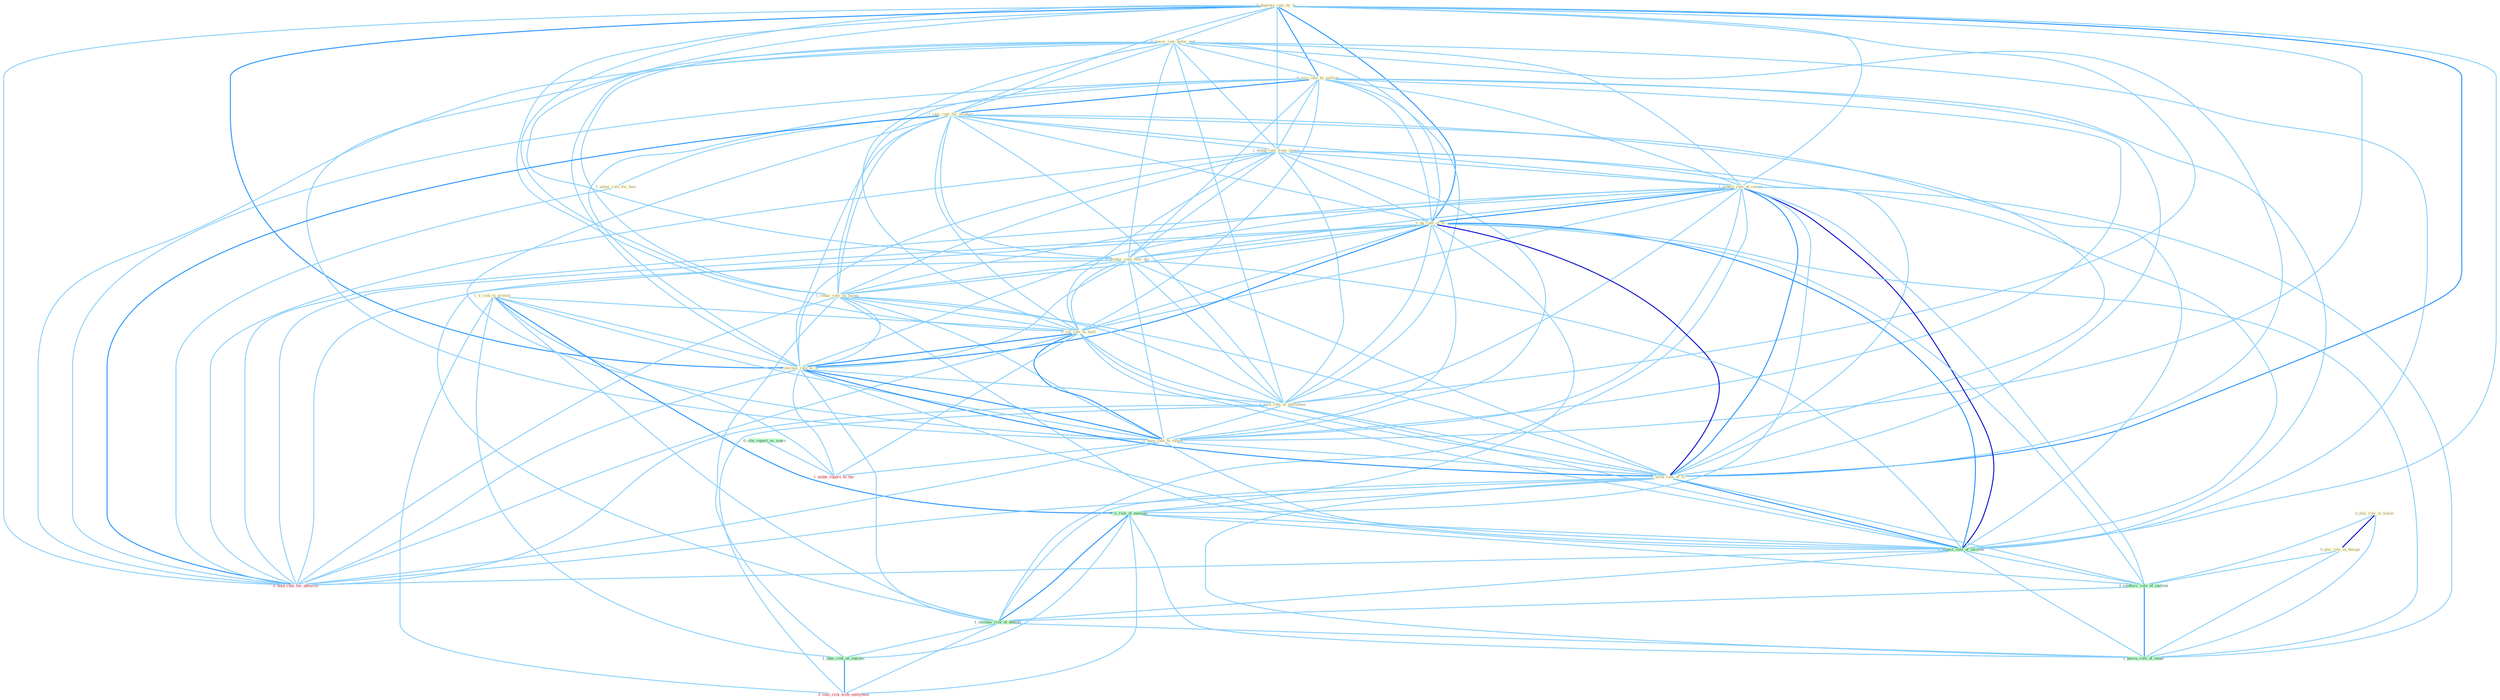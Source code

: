 Graph G{ 
    node
    [shape=polygon,style=filled,width=.5,height=.06,color="#BDFCC9",fixedsize=true,fontsize=4,
    fontcolor="#2f4f4f"];
    {node
    [color="#ffffe0", fontcolor="#8b7d6b"] "0_depress_rate_by_% " "0_lower_rate_befor_end " "0_plai_role_in_financ " "0_rais_rate_by_million " "1_rais_rate_for_product " "1_found_rate_from_invest " "1_expect_rate_of_return " "1_'s_risk_to_protest " "1_ha_rate_of_% " "0_plai_role_in_design " "0_produc_rate_over_dai " "1_reduc_rate_on_incom " "0_cut_rate_to_hold " "0_increas_rate_to_% " "1_turn_rate_at_entitynam " "0_have_rate_to_extent " "1_term_rate_of_% " "1_usher_rule_for_busi "}
{node [color="#fff0f5", fontcolor="#b22222"] "1_make_report_to_the " "0_take_risk_with_entitynam " "0_hold_rate_for_advertis "}
edge [color="#B0E2FF"];

	"0_depress_rate_by_% " -- "0_lower_rate_befor_end " [w="1", color="#87cefa" ];
	"0_depress_rate_by_% " -- "0_rais_rate_by_million " [w="2", color="#1e90ff" , len=0.8];
	"0_depress_rate_by_% " -- "1_rais_rate_for_product " [w="1", color="#87cefa" ];
	"0_depress_rate_by_% " -- "1_found_rate_from_invest " [w="1", color="#87cefa" ];
	"0_depress_rate_by_% " -- "1_expect_rate_of_return " [w="1", color="#87cefa" ];
	"0_depress_rate_by_% " -- "1_ha_rate_of_% " [w="2", color="#1e90ff" , len=0.8];
	"0_depress_rate_by_% " -- "0_produc_rate_over_dai " [w="1", color="#87cefa" ];
	"0_depress_rate_by_% " -- "1_reduc_rate_on_incom " [w="1", color="#87cefa" ];
	"0_depress_rate_by_% " -- "0_cut_rate_to_hold " [w="1", color="#87cefa" ];
	"0_depress_rate_by_% " -- "0_increas_rate_to_% " [w="2", color="#1e90ff" , len=0.8];
	"0_depress_rate_by_% " -- "1_turn_rate_at_entitynam " [w="1", color="#87cefa" ];
	"0_depress_rate_by_% " -- "0_have_rate_to_extent " [w="1", color="#87cefa" ];
	"0_depress_rate_by_% " -- "1_term_rate_of_% " [w="2", color="#1e90ff" , len=0.8];
	"0_depress_rate_by_% " -- "1_expect_rate_of_increas " [w="1", color="#87cefa" ];
	"0_depress_rate_by_% " -- "0_hold_rate_for_advertis " [w="1", color="#87cefa" ];
	"0_lower_rate_befor_end " -- "0_rais_rate_by_million " [w="1", color="#87cefa" ];
	"0_lower_rate_befor_end " -- "1_rais_rate_for_product " [w="1", color="#87cefa" ];
	"0_lower_rate_befor_end " -- "1_found_rate_from_invest " [w="1", color="#87cefa" ];
	"0_lower_rate_befor_end " -- "1_expect_rate_of_return " [w="1", color="#87cefa" ];
	"0_lower_rate_befor_end " -- "1_ha_rate_of_% " [w="1", color="#87cefa" ];
	"0_lower_rate_befor_end " -- "0_produc_rate_over_dai " [w="1", color="#87cefa" ];
	"0_lower_rate_befor_end " -- "1_reduc_rate_on_incom " [w="1", color="#87cefa" ];
	"0_lower_rate_befor_end " -- "0_cut_rate_to_hold " [w="1", color="#87cefa" ];
	"0_lower_rate_befor_end " -- "0_increas_rate_to_% " [w="1", color="#87cefa" ];
	"0_lower_rate_befor_end " -- "1_turn_rate_at_entitynam " [w="1", color="#87cefa" ];
	"0_lower_rate_befor_end " -- "0_have_rate_to_extent " [w="1", color="#87cefa" ];
	"0_lower_rate_befor_end " -- "1_term_rate_of_% " [w="1", color="#87cefa" ];
	"0_lower_rate_befor_end " -- "1_expect_rate_of_increas " [w="1", color="#87cefa" ];
	"0_lower_rate_befor_end " -- "0_hold_rate_for_advertis " [w="1", color="#87cefa" ];
	"0_plai_role_in_financ " -- "0_plai_role_in_design " [w="3", color="#0000cd" , len=0.6];
	"0_plai_role_in_financ " -- "1_reinforc_role_of_institut " [w="1", color="#87cefa" ];
	"0_plai_role_in_financ " -- "1_pursu_role_of_senat " [w="1", color="#87cefa" ];
	"0_rais_rate_by_million " -- "1_rais_rate_for_product " [w="2", color="#1e90ff" , len=0.8];
	"0_rais_rate_by_million " -- "1_found_rate_from_invest " [w="1", color="#87cefa" ];
	"0_rais_rate_by_million " -- "1_expect_rate_of_return " [w="1", color="#87cefa" ];
	"0_rais_rate_by_million " -- "1_ha_rate_of_% " [w="1", color="#87cefa" ];
	"0_rais_rate_by_million " -- "0_produc_rate_over_dai " [w="1", color="#87cefa" ];
	"0_rais_rate_by_million " -- "1_reduc_rate_on_incom " [w="1", color="#87cefa" ];
	"0_rais_rate_by_million " -- "0_cut_rate_to_hold " [w="1", color="#87cefa" ];
	"0_rais_rate_by_million " -- "0_increas_rate_to_% " [w="1", color="#87cefa" ];
	"0_rais_rate_by_million " -- "1_turn_rate_at_entitynam " [w="1", color="#87cefa" ];
	"0_rais_rate_by_million " -- "0_have_rate_to_extent " [w="1", color="#87cefa" ];
	"0_rais_rate_by_million " -- "1_term_rate_of_% " [w="1", color="#87cefa" ];
	"0_rais_rate_by_million " -- "1_expect_rate_of_increas " [w="1", color="#87cefa" ];
	"0_rais_rate_by_million " -- "0_hold_rate_for_advertis " [w="1", color="#87cefa" ];
	"1_rais_rate_for_product " -- "1_found_rate_from_invest " [w="1", color="#87cefa" ];
	"1_rais_rate_for_product " -- "1_expect_rate_of_return " [w="1", color="#87cefa" ];
	"1_rais_rate_for_product " -- "1_ha_rate_of_% " [w="1", color="#87cefa" ];
	"1_rais_rate_for_product " -- "0_produc_rate_over_dai " [w="1", color="#87cefa" ];
	"1_rais_rate_for_product " -- "1_reduc_rate_on_incom " [w="1", color="#87cefa" ];
	"1_rais_rate_for_product " -- "0_cut_rate_to_hold " [w="1", color="#87cefa" ];
	"1_rais_rate_for_product " -- "0_increas_rate_to_% " [w="1", color="#87cefa" ];
	"1_rais_rate_for_product " -- "1_turn_rate_at_entitynam " [w="1", color="#87cefa" ];
	"1_rais_rate_for_product " -- "0_have_rate_to_extent " [w="1", color="#87cefa" ];
	"1_rais_rate_for_product " -- "1_term_rate_of_% " [w="1", color="#87cefa" ];
	"1_rais_rate_for_product " -- "1_usher_rule_for_busi " [w="1", color="#87cefa" ];
	"1_rais_rate_for_product " -- "1_expect_rate_of_increas " [w="1", color="#87cefa" ];
	"1_rais_rate_for_product " -- "0_hold_rate_for_advertis " [w="2", color="#1e90ff" , len=0.8];
	"1_found_rate_from_invest " -- "1_expect_rate_of_return " [w="1", color="#87cefa" ];
	"1_found_rate_from_invest " -- "1_ha_rate_of_% " [w="1", color="#87cefa" ];
	"1_found_rate_from_invest " -- "0_produc_rate_over_dai " [w="1", color="#87cefa" ];
	"1_found_rate_from_invest " -- "1_reduc_rate_on_incom " [w="1", color="#87cefa" ];
	"1_found_rate_from_invest " -- "0_cut_rate_to_hold " [w="1", color="#87cefa" ];
	"1_found_rate_from_invest " -- "0_increas_rate_to_% " [w="1", color="#87cefa" ];
	"1_found_rate_from_invest " -- "1_turn_rate_at_entitynam " [w="1", color="#87cefa" ];
	"1_found_rate_from_invest " -- "0_have_rate_to_extent " [w="1", color="#87cefa" ];
	"1_found_rate_from_invest " -- "1_term_rate_of_% " [w="1", color="#87cefa" ];
	"1_found_rate_from_invest " -- "1_expect_rate_of_increas " [w="1", color="#87cefa" ];
	"1_found_rate_from_invest " -- "0_hold_rate_for_advertis " [w="1", color="#87cefa" ];
	"1_expect_rate_of_return " -- "1_ha_rate_of_% " [w="2", color="#1e90ff" , len=0.8];
	"1_expect_rate_of_return " -- "0_produc_rate_over_dai " [w="1", color="#87cefa" ];
	"1_expect_rate_of_return " -- "1_reduc_rate_on_incom " [w="1", color="#87cefa" ];
	"1_expect_rate_of_return " -- "0_cut_rate_to_hold " [w="1", color="#87cefa" ];
	"1_expect_rate_of_return " -- "0_increas_rate_to_% " [w="1", color="#87cefa" ];
	"1_expect_rate_of_return " -- "1_turn_rate_at_entitynam " [w="1", color="#87cefa" ];
	"1_expect_rate_of_return " -- "0_have_rate_to_extent " [w="1", color="#87cefa" ];
	"1_expect_rate_of_return " -- "1_term_rate_of_% " [w="2", color="#1e90ff" , len=0.8];
	"1_expect_rate_of_return " -- "1_'s_risk_of_messag " [w="1", color="#87cefa" ];
	"1_expect_rate_of_return " -- "1_expect_rate_of_increas " [w="3", color="#0000cd" , len=0.6];
	"1_expect_rate_of_return " -- "1_reinforc_role_of_institut " [w="1", color="#87cefa" ];
	"1_expect_rate_of_return " -- "1_increas_risk_of_default " [w="1", color="#87cefa" ];
	"1_expect_rate_of_return " -- "1_pursu_role_of_senat " [w="1", color="#87cefa" ];
	"1_expect_rate_of_return " -- "0_hold_rate_for_advertis " [w="1", color="#87cefa" ];
	"1_'s_risk_to_protest " -- "0_cut_rate_to_hold " [w="1", color="#87cefa" ];
	"1_'s_risk_to_protest " -- "0_increas_rate_to_% " [w="1", color="#87cefa" ];
	"1_'s_risk_to_protest " -- "0_have_rate_to_extent " [w="1", color="#87cefa" ];
	"1_'s_risk_to_protest " -- "1_'s_risk_of_messag " [w="2", color="#1e90ff" , len=0.8];
	"1_'s_risk_to_protest " -- "1_increas_risk_of_default " [w="1", color="#87cefa" ];
	"1_'s_risk_to_protest " -- "1_take_risk_on_outcom " [w="1", color="#87cefa" ];
	"1_'s_risk_to_protest " -- "1_make_report_to_the " [w="1", color="#87cefa" ];
	"1_'s_risk_to_protest " -- "0_take_risk_with_entitynam " [w="1", color="#87cefa" ];
	"1_ha_rate_of_% " -- "0_produc_rate_over_dai " [w="1", color="#87cefa" ];
	"1_ha_rate_of_% " -- "1_reduc_rate_on_incom " [w="1", color="#87cefa" ];
	"1_ha_rate_of_% " -- "0_cut_rate_to_hold " [w="1", color="#87cefa" ];
	"1_ha_rate_of_% " -- "0_increas_rate_to_% " [w="2", color="#1e90ff" , len=0.8];
	"1_ha_rate_of_% " -- "1_turn_rate_at_entitynam " [w="1", color="#87cefa" ];
	"1_ha_rate_of_% " -- "0_have_rate_to_extent " [w="1", color="#87cefa" ];
	"1_ha_rate_of_% " -- "1_term_rate_of_% " [w="3", color="#0000cd" , len=0.6];
	"1_ha_rate_of_% " -- "1_'s_risk_of_messag " [w="1", color="#87cefa" ];
	"1_ha_rate_of_% " -- "1_expect_rate_of_increas " [w="2", color="#1e90ff" , len=0.8];
	"1_ha_rate_of_% " -- "1_reinforc_role_of_institut " [w="1", color="#87cefa" ];
	"1_ha_rate_of_% " -- "1_increas_risk_of_default " [w="1", color="#87cefa" ];
	"1_ha_rate_of_% " -- "1_pursu_role_of_senat " [w="1", color="#87cefa" ];
	"1_ha_rate_of_% " -- "0_hold_rate_for_advertis " [w="1", color="#87cefa" ];
	"0_plai_role_in_design " -- "1_reinforc_role_of_institut " [w="1", color="#87cefa" ];
	"0_plai_role_in_design " -- "1_pursu_role_of_senat " [w="1", color="#87cefa" ];
	"0_produc_rate_over_dai " -- "1_reduc_rate_on_incom " [w="1", color="#87cefa" ];
	"0_produc_rate_over_dai " -- "0_cut_rate_to_hold " [w="1", color="#87cefa" ];
	"0_produc_rate_over_dai " -- "0_increas_rate_to_% " [w="1", color="#87cefa" ];
	"0_produc_rate_over_dai " -- "1_turn_rate_at_entitynam " [w="1", color="#87cefa" ];
	"0_produc_rate_over_dai " -- "0_have_rate_to_extent " [w="1", color="#87cefa" ];
	"0_produc_rate_over_dai " -- "1_term_rate_of_% " [w="1", color="#87cefa" ];
	"0_produc_rate_over_dai " -- "1_expect_rate_of_increas " [w="1", color="#87cefa" ];
	"0_produc_rate_over_dai " -- "0_hold_rate_for_advertis " [w="1", color="#87cefa" ];
	"1_reduc_rate_on_incom " -- "0_cut_rate_to_hold " [w="1", color="#87cefa" ];
	"1_reduc_rate_on_incom " -- "0_increas_rate_to_% " [w="1", color="#87cefa" ];
	"1_reduc_rate_on_incom " -- "1_turn_rate_at_entitynam " [w="1", color="#87cefa" ];
	"1_reduc_rate_on_incom " -- "0_have_rate_to_extent " [w="1", color="#87cefa" ];
	"1_reduc_rate_on_incom " -- "1_term_rate_of_% " [w="1", color="#87cefa" ];
	"1_reduc_rate_on_incom " -- "1_expect_rate_of_increas " [w="1", color="#87cefa" ];
	"1_reduc_rate_on_incom " -- "1_take_risk_on_outcom " [w="1", color="#87cefa" ];
	"1_reduc_rate_on_incom " -- "0_hold_rate_for_advertis " [w="1", color="#87cefa" ];
	"0_cut_rate_to_hold " -- "0_increas_rate_to_% " [w="2", color="#1e90ff" , len=0.8];
	"0_cut_rate_to_hold " -- "1_turn_rate_at_entitynam " [w="1", color="#87cefa" ];
	"0_cut_rate_to_hold " -- "0_have_rate_to_extent " [w="2", color="#1e90ff" , len=0.8];
	"0_cut_rate_to_hold " -- "1_term_rate_of_% " [w="1", color="#87cefa" ];
	"0_cut_rate_to_hold " -- "1_expect_rate_of_increas " [w="1", color="#87cefa" ];
	"0_cut_rate_to_hold " -- "1_make_report_to_the " [w="1", color="#87cefa" ];
	"0_cut_rate_to_hold " -- "0_hold_rate_for_advertis " [w="1", color="#87cefa" ];
	"0_increas_rate_to_% " -- "1_turn_rate_at_entitynam " [w="1", color="#87cefa" ];
	"0_increas_rate_to_% " -- "0_have_rate_to_extent " [w="2", color="#1e90ff" , len=0.8];
	"0_increas_rate_to_% " -- "1_term_rate_of_% " [w="2", color="#1e90ff" , len=0.8];
	"0_increas_rate_to_% " -- "1_expect_rate_of_increas " [w="1", color="#87cefa" ];
	"0_increas_rate_to_% " -- "1_increas_risk_of_default " [w="1", color="#87cefa" ];
	"0_increas_rate_to_% " -- "1_make_report_to_the " [w="1", color="#87cefa" ];
	"0_increas_rate_to_% " -- "0_hold_rate_for_advertis " [w="1", color="#87cefa" ];
	"1_turn_rate_at_entitynam " -- "0_have_rate_to_extent " [w="1", color="#87cefa" ];
	"1_turn_rate_at_entitynam " -- "1_term_rate_of_% " [w="1", color="#87cefa" ];
	"1_turn_rate_at_entitynam " -- "1_expect_rate_of_increas " [w="1", color="#87cefa" ];
	"1_turn_rate_at_entitynam " -- "0_take_risk_with_entitynam " [w="1", color="#87cefa" ];
	"1_turn_rate_at_entitynam " -- "0_hold_rate_for_advertis " [w="1", color="#87cefa" ];
	"0_have_rate_to_extent " -- "1_term_rate_of_% " [w="1", color="#87cefa" ];
	"0_have_rate_to_extent " -- "1_expect_rate_of_increas " [w="1", color="#87cefa" ];
	"0_have_rate_to_extent " -- "1_make_report_to_the " [w="1", color="#87cefa" ];
	"0_have_rate_to_extent " -- "0_hold_rate_for_advertis " [w="1", color="#87cefa" ];
	"1_term_rate_of_% " -- "1_'s_risk_of_messag " [w="1", color="#87cefa" ];
	"1_term_rate_of_% " -- "1_expect_rate_of_increas " [w="2", color="#1e90ff" , len=0.8];
	"1_term_rate_of_% " -- "1_reinforc_role_of_institut " [w="1", color="#87cefa" ];
	"1_term_rate_of_% " -- "1_increas_risk_of_default " [w="1", color="#87cefa" ];
	"1_term_rate_of_% " -- "1_pursu_role_of_senat " [w="1", color="#87cefa" ];
	"1_term_rate_of_% " -- "0_hold_rate_for_advertis " [w="1", color="#87cefa" ];
	"1_usher_rule_for_busi " -- "0_hold_rate_for_advertis " [w="1", color="#87cefa" ];
	"1_'s_risk_of_messag " -- "1_expect_rate_of_increas " [w="1", color="#87cefa" ];
	"1_'s_risk_of_messag " -- "1_reinforc_role_of_institut " [w="1", color="#87cefa" ];
	"1_'s_risk_of_messag " -- "1_increas_risk_of_default " [w="2", color="#1e90ff" , len=0.8];
	"1_'s_risk_of_messag " -- "1_take_risk_on_outcom " [w="1", color="#87cefa" ];
	"1_'s_risk_of_messag " -- "1_pursu_role_of_senat " [w="1", color="#87cefa" ];
	"1_'s_risk_of_messag " -- "0_take_risk_with_entitynam " [w="1", color="#87cefa" ];
	"1_expect_rate_of_increas " -- "1_reinforc_role_of_institut " [w="1", color="#87cefa" ];
	"1_expect_rate_of_increas " -- "1_increas_risk_of_default " [w="1", color="#87cefa" ];
	"1_expect_rate_of_increas " -- "1_pursu_role_of_senat " [w="1", color="#87cefa" ];
	"1_expect_rate_of_increas " -- "0_hold_rate_for_advertis " [w="1", color="#87cefa" ];
	"1_reinforc_role_of_institut " -- "1_increas_risk_of_default " [w="1", color="#87cefa" ];
	"1_reinforc_role_of_institut " -- "1_pursu_role_of_senat " [w="2", color="#1e90ff" , len=0.8];
	"1_increas_risk_of_default " -- "1_take_risk_on_outcom " [w="1", color="#87cefa" ];
	"1_increas_risk_of_default " -- "1_pursu_role_of_senat " [w="1", color="#87cefa" ];
	"1_increas_risk_of_default " -- "0_take_risk_with_entitynam " [w="1", color="#87cefa" ];
	"1_take_risk_on_outcom " -- "0_take_risk_with_entitynam " [w="2", color="#1e90ff" , len=0.8];
	"0_cite_report_as_sourc " -- "1_make_report_to_the " [w="1", color="#87cefa" ];
}